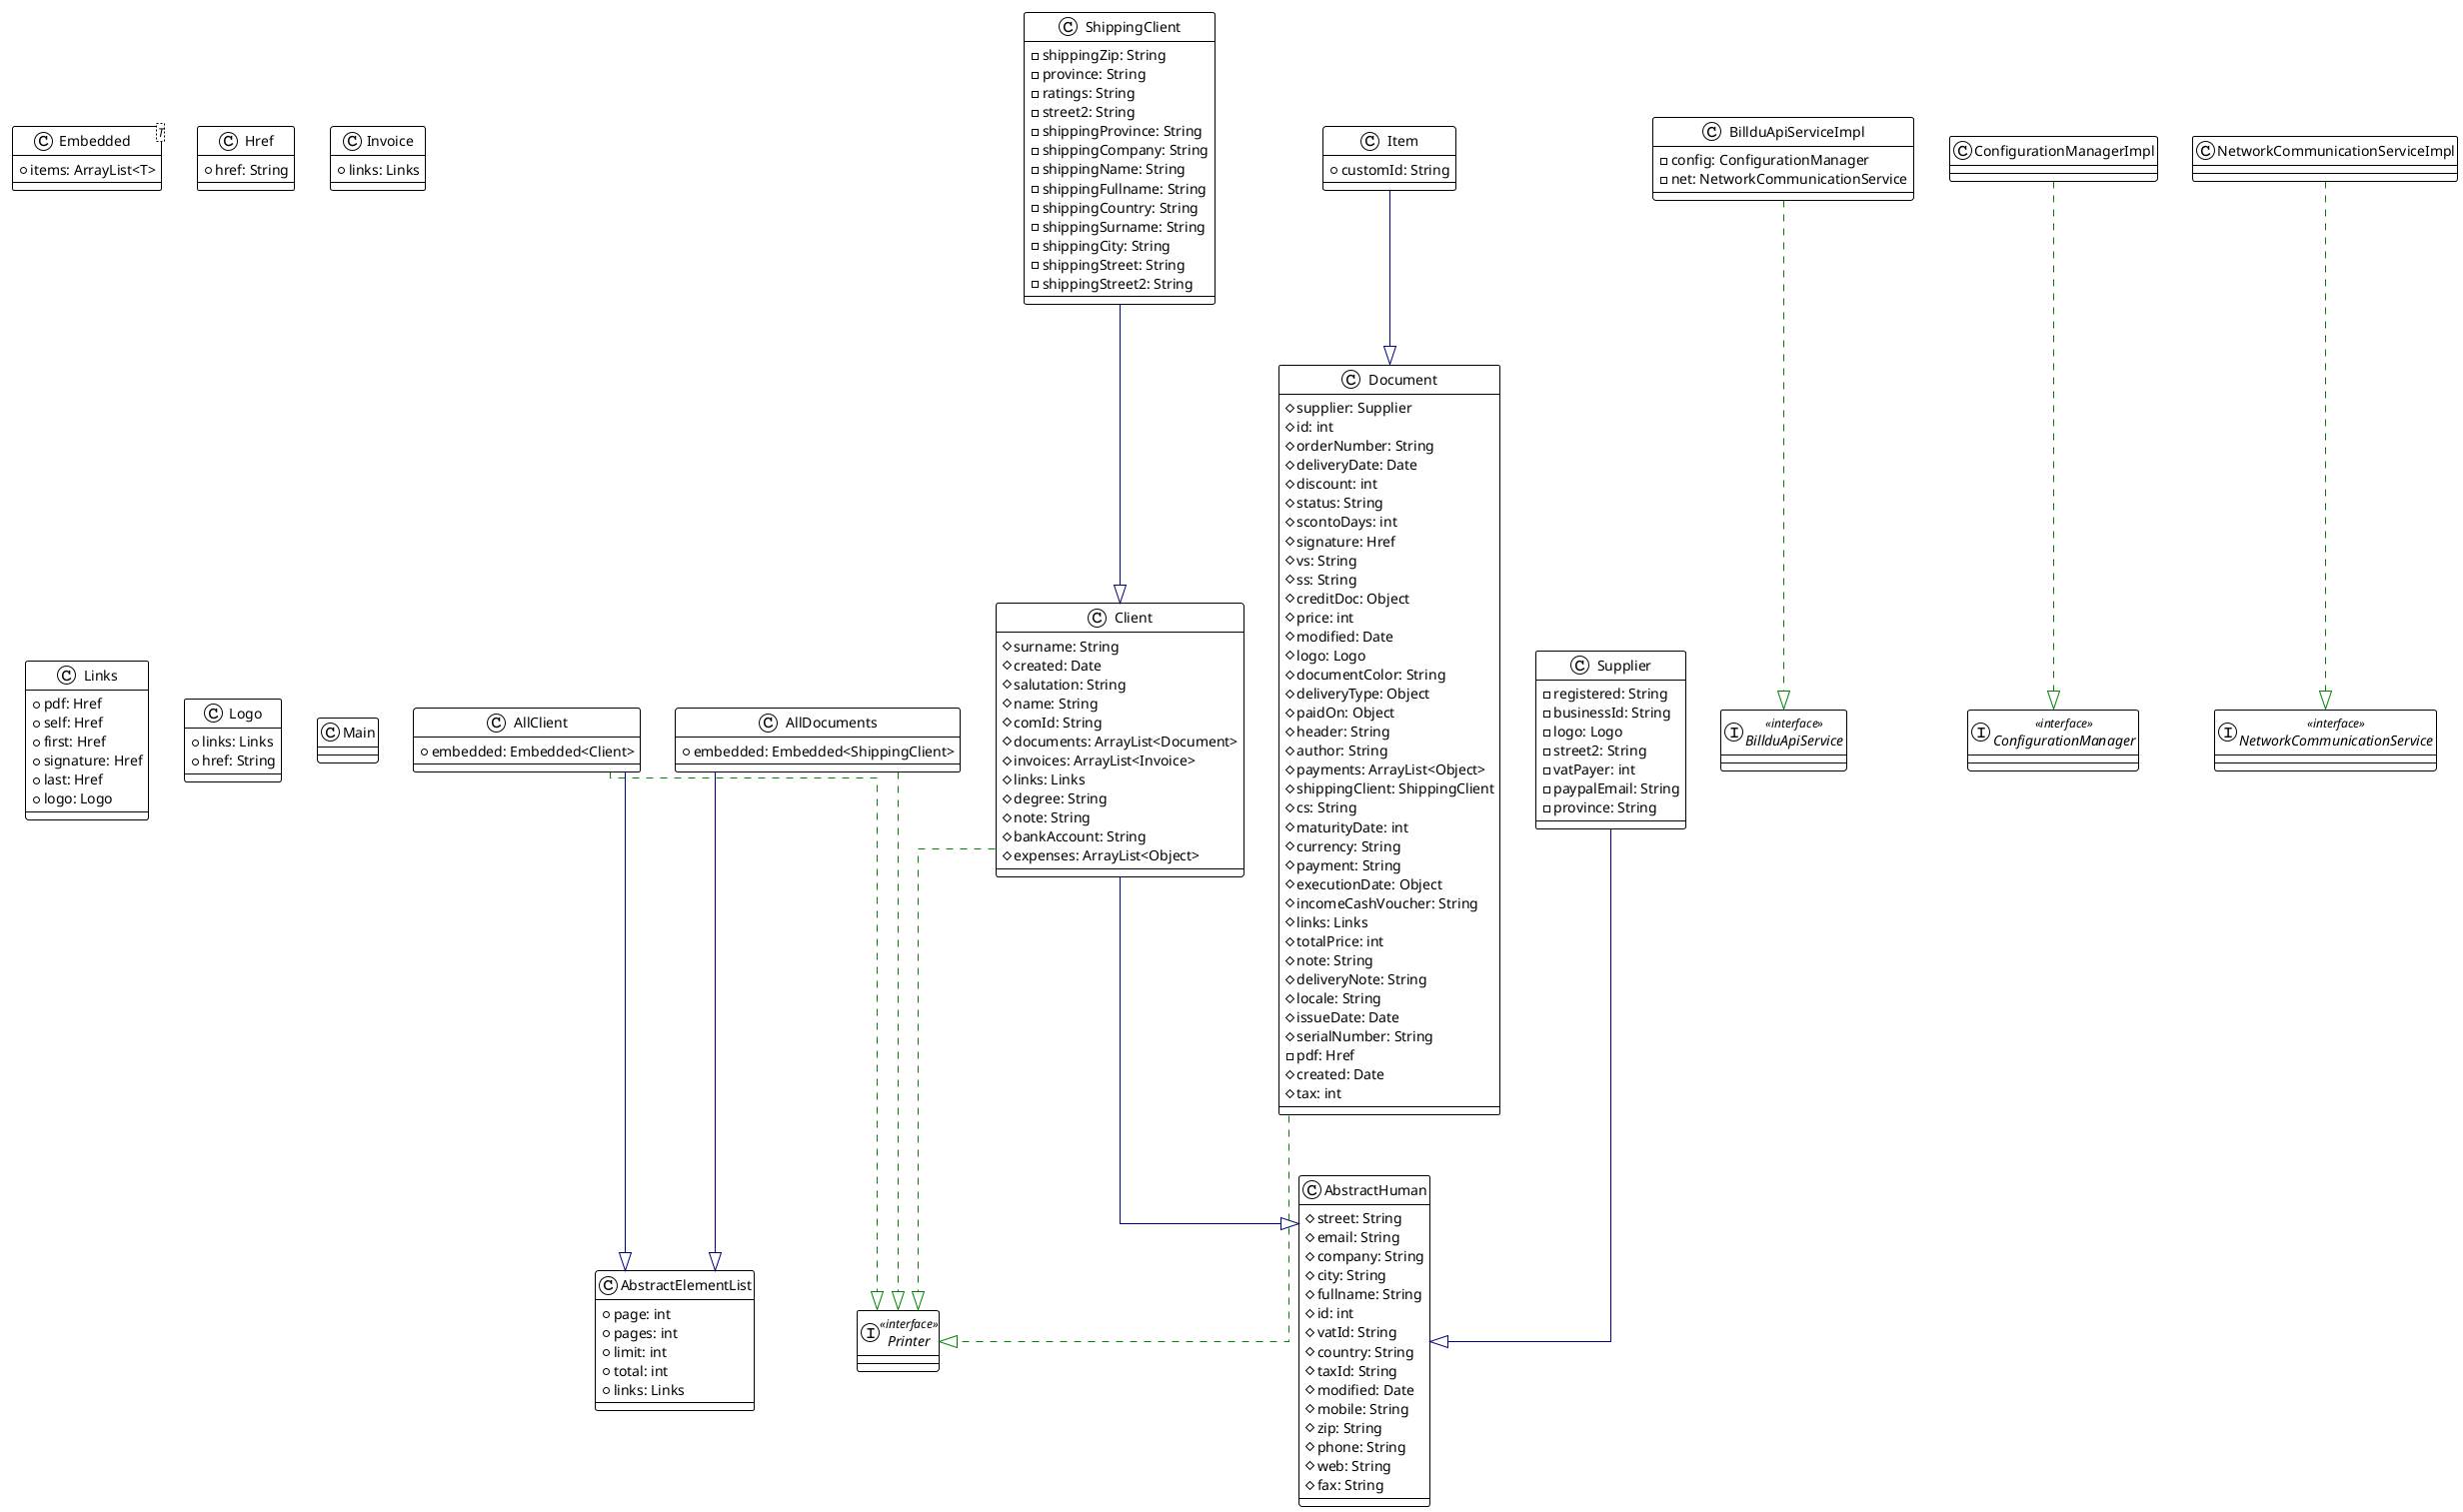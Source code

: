 @startuml

!theme plain
top to bottom direction
skinparam linetype ortho

class AbstractElementList {
  + page: int
  + pages: int
  + limit: int
  + total: int
  + links: Links
}
class AbstractHuman {
  # street: String
  # email: String
  # company: String
  # city: String
  # fullname: String
  # id: int
  # vatId: String
  # country: String
  # taxId: String
  # modified: Date
  # mobile: String
  # zip: String
  # phone: String
  # web: String
  # fax: String
}
class AllClient {
  + embedded: Embedded<Client>
}
class AllDocuments {
  + embedded: Embedded<ShippingClient>
}
interface BillduApiService << interface >>
class BillduApiServiceImpl {
  - config: ConfigurationManager
  - net: NetworkCommunicationService
}
class Client {
  # surname: String
  # created: Date
  # salutation: String
  # name: String
  # comId: String
  # documents: ArrayList<Document>
  # invoices: ArrayList<Invoice>
  # links: Links
  # degree: String
  # note: String
  # bankAccount: String
  # expenses: ArrayList<Object>
}
interface ConfigurationManager << interface >>
class ConfigurationManagerImpl
class Document {
  # supplier: Supplier
  # id: int
  # orderNumber: String
  # deliveryDate: Date
  # discount: int
  # status: String
  # scontoDays: int
  # signature: Href
  # vs: String
  # ss: String
  # creditDoc: Object
  # price: int
  # modified: Date
  # logo: Logo
  # documentColor: String
  # deliveryType: Object
  # paidOn: Object
  # header: String
  # author: String
  # payments: ArrayList<Object>
  # shippingClient: ShippingClient
  # cs: String
  # maturityDate: int
  # currency: String
  # payment: String
  # executionDate: Object
  # incomeCashVoucher: String
  # links: Links
  # totalPrice: int
  # note: String
  # deliveryNote: String
  # locale: String
  # issueDate: Date
  # serialNumber: String
  - pdf: Href
  # created: Date
  # tax: int
}
class Embedded<T> {
  + items: ArrayList<T>
}
class Href {
  + href: String
}
class Invoice {
  + links: Links
}
class Item {
  + customId: String
}
class Links {
  + pdf: Href
  + self: Href
  + first: Href
  + signature: Href
  + last: Href
  + logo: Logo
}
class Logo {
  + links: Links
  + href: String
}
class Main
interface NetworkCommunicationService << interface >>
class NetworkCommunicationServiceImpl
interface Printer << interface >>
class ShippingClient {
  - shippingZip: String
  - province: String
  - ratings: String
  - street2: String
  - shippingProvince: String
  - shippingCompany: String
  - shippingName: String
  - shippingFullname: String
  - shippingCountry: String
  - shippingSurname: String
  - shippingCity: String
  - shippingStreet: String
  - shippingStreet2: String
}
class Supplier {
  - registered: String
  - businessId: String
  - logo: Logo
  - street2: String
  - vatPayer: int
  - paypalEmail: String
  - province: String
}

AllClient                        -[#000082,plain]-^  AbstractElementList             
AllClient                        -[#008200,dashed]-^  Printer                         
AllDocuments                     -[#000082,plain]-^  AbstractElementList             
AllDocuments                     -[#008200,dashed]-^  Printer                         
BillduApiServiceImpl             -[#008200,dashed]-^  BillduApiService                
Client                           -[#000082,plain]-^  AbstractHuman                   
Client                           -[#008200,dashed]-^  Printer                         
ConfigurationManagerImpl         -[#008200,dashed]-^  ConfigurationManager            
Document                         -[#008200,dashed]-^  Printer                         
Item                             -[#000082,plain]-^  Document                        
NetworkCommunicationServiceImpl  -[#008200,dashed]-^  NetworkCommunicationService     
ShippingClient                   -[#000082,plain]-^  Client                          
Supplier                         -[#000082,plain]-^  AbstractHuman                   
@enduml
